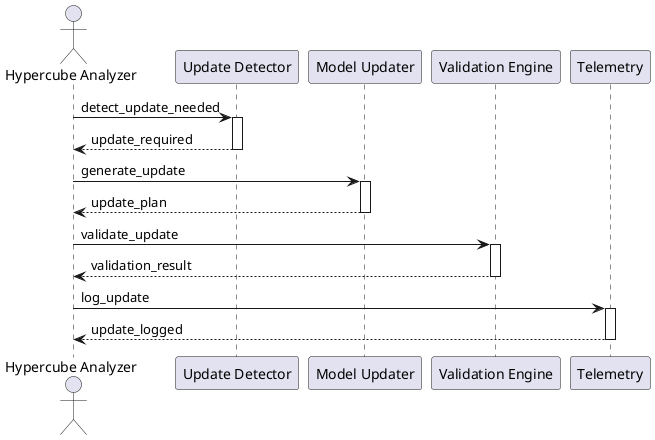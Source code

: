 @startuml Model Update Process

actor "Hypercube Analyzer" as HA
participant "Update Detector" as UD
participant "Model Updater" as MU
participant "Validation Engine" as VE
participant "Telemetry" as T

HA -> UD : detect_update_needed
activate UD
UD --> HA : update_required
deactivate UD

HA -> MU : generate_update
activate MU
MU --> HA : update_plan
deactivate MU

HA -> VE : validate_update
activate VE
VE --> HA : validation_result
deactivate VE

HA -> T : log_update
activate T
T --> HA : update_logged
deactivate T

@enduml
